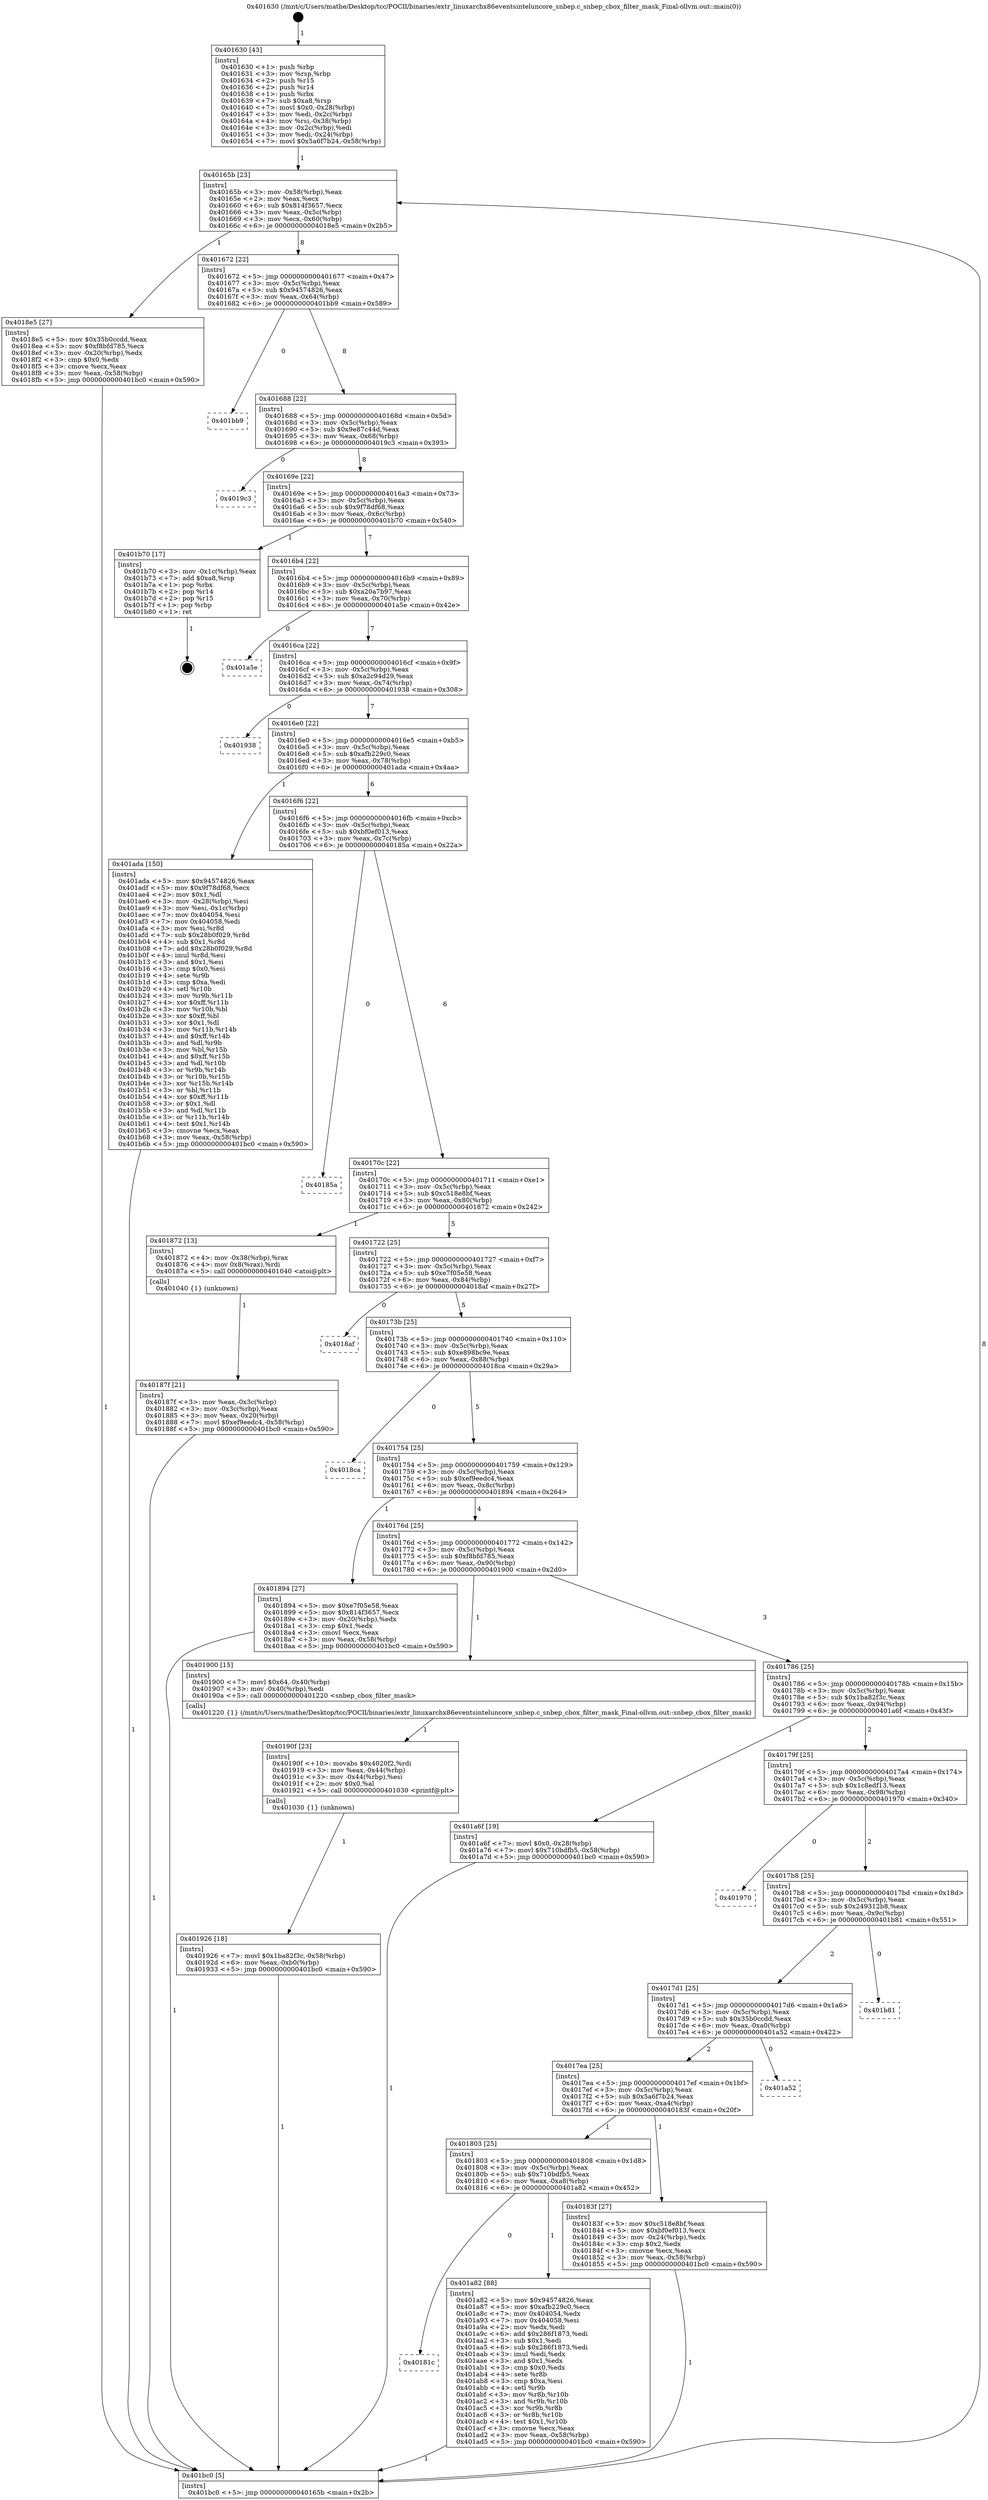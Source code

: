 digraph "0x401630" {
  label = "0x401630 (/mnt/c/Users/mathe/Desktop/tcc/POCII/binaries/extr_linuxarchx86eventsinteluncore_snbep.c_snbep_cbox_filter_mask_Final-ollvm.out::main(0))"
  labelloc = "t"
  node[shape=record]

  Entry [label="",width=0.3,height=0.3,shape=circle,fillcolor=black,style=filled]
  "0x40165b" [label="{
     0x40165b [23]\l
     | [instrs]\l
     &nbsp;&nbsp;0x40165b \<+3\>: mov -0x58(%rbp),%eax\l
     &nbsp;&nbsp;0x40165e \<+2\>: mov %eax,%ecx\l
     &nbsp;&nbsp;0x401660 \<+6\>: sub $0x814f3657,%ecx\l
     &nbsp;&nbsp;0x401666 \<+3\>: mov %eax,-0x5c(%rbp)\l
     &nbsp;&nbsp;0x401669 \<+3\>: mov %ecx,-0x60(%rbp)\l
     &nbsp;&nbsp;0x40166c \<+6\>: je 00000000004018e5 \<main+0x2b5\>\l
  }"]
  "0x4018e5" [label="{
     0x4018e5 [27]\l
     | [instrs]\l
     &nbsp;&nbsp;0x4018e5 \<+5\>: mov $0x35b0ccdd,%eax\l
     &nbsp;&nbsp;0x4018ea \<+5\>: mov $0xf8bfd785,%ecx\l
     &nbsp;&nbsp;0x4018ef \<+3\>: mov -0x20(%rbp),%edx\l
     &nbsp;&nbsp;0x4018f2 \<+3\>: cmp $0x0,%edx\l
     &nbsp;&nbsp;0x4018f5 \<+3\>: cmove %ecx,%eax\l
     &nbsp;&nbsp;0x4018f8 \<+3\>: mov %eax,-0x58(%rbp)\l
     &nbsp;&nbsp;0x4018fb \<+5\>: jmp 0000000000401bc0 \<main+0x590\>\l
  }"]
  "0x401672" [label="{
     0x401672 [22]\l
     | [instrs]\l
     &nbsp;&nbsp;0x401672 \<+5\>: jmp 0000000000401677 \<main+0x47\>\l
     &nbsp;&nbsp;0x401677 \<+3\>: mov -0x5c(%rbp),%eax\l
     &nbsp;&nbsp;0x40167a \<+5\>: sub $0x94574826,%eax\l
     &nbsp;&nbsp;0x40167f \<+3\>: mov %eax,-0x64(%rbp)\l
     &nbsp;&nbsp;0x401682 \<+6\>: je 0000000000401bb9 \<main+0x589\>\l
  }"]
  Exit [label="",width=0.3,height=0.3,shape=circle,fillcolor=black,style=filled,peripheries=2]
  "0x401bb9" [label="{
     0x401bb9\l
  }", style=dashed]
  "0x401688" [label="{
     0x401688 [22]\l
     | [instrs]\l
     &nbsp;&nbsp;0x401688 \<+5\>: jmp 000000000040168d \<main+0x5d\>\l
     &nbsp;&nbsp;0x40168d \<+3\>: mov -0x5c(%rbp),%eax\l
     &nbsp;&nbsp;0x401690 \<+5\>: sub $0x9e87c44d,%eax\l
     &nbsp;&nbsp;0x401695 \<+3\>: mov %eax,-0x68(%rbp)\l
     &nbsp;&nbsp;0x401698 \<+6\>: je 00000000004019c3 \<main+0x393\>\l
  }"]
  "0x40181c" [label="{
     0x40181c\l
  }", style=dashed]
  "0x4019c3" [label="{
     0x4019c3\l
  }", style=dashed]
  "0x40169e" [label="{
     0x40169e [22]\l
     | [instrs]\l
     &nbsp;&nbsp;0x40169e \<+5\>: jmp 00000000004016a3 \<main+0x73\>\l
     &nbsp;&nbsp;0x4016a3 \<+3\>: mov -0x5c(%rbp),%eax\l
     &nbsp;&nbsp;0x4016a6 \<+5\>: sub $0x9f78df68,%eax\l
     &nbsp;&nbsp;0x4016ab \<+3\>: mov %eax,-0x6c(%rbp)\l
     &nbsp;&nbsp;0x4016ae \<+6\>: je 0000000000401b70 \<main+0x540\>\l
  }"]
  "0x401a82" [label="{
     0x401a82 [88]\l
     | [instrs]\l
     &nbsp;&nbsp;0x401a82 \<+5\>: mov $0x94574826,%eax\l
     &nbsp;&nbsp;0x401a87 \<+5\>: mov $0xafb229c0,%ecx\l
     &nbsp;&nbsp;0x401a8c \<+7\>: mov 0x404054,%edx\l
     &nbsp;&nbsp;0x401a93 \<+7\>: mov 0x404058,%esi\l
     &nbsp;&nbsp;0x401a9a \<+2\>: mov %edx,%edi\l
     &nbsp;&nbsp;0x401a9c \<+6\>: add $0x286f1873,%edi\l
     &nbsp;&nbsp;0x401aa2 \<+3\>: sub $0x1,%edi\l
     &nbsp;&nbsp;0x401aa5 \<+6\>: sub $0x286f1873,%edi\l
     &nbsp;&nbsp;0x401aab \<+3\>: imul %edi,%edx\l
     &nbsp;&nbsp;0x401aae \<+3\>: and $0x1,%edx\l
     &nbsp;&nbsp;0x401ab1 \<+3\>: cmp $0x0,%edx\l
     &nbsp;&nbsp;0x401ab4 \<+4\>: sete %r8b\l
     &nbsp;&nbsp;0x401ab8 \<+3\>: cmp $0xa,%esi\l
     &nbsp;&nbsp;0x401abb \<+4\>: setl %r9b\l
     &nbsp;&nbsp;0x401abf \<+3\>: mov %r8b,%r10b\l
     &nbsp;&nbsp;0x401ac2 \<+3\>: and %r9b,%r10b\l
     &nbsp;&nbsp;0x401ac5 \<+3\>: xor %r9b,%r8b\l
     &nbsp;&nbsp;0x401ac8 \<+3\>: or %r8b,%r10b\l
     &nbsp;&nbsp;0x401acb \<+4\>: test $0x1,%r10b\l
     &nbsp;&nbsp;0x401acf \<+3\>: cmovne %ecx,%eax\l
     &nbsp;&nbsp;0x401ad2 \<+3\>: mov %eax,-0x58(%rbp)\l
     &nbsp;&nbsp;0x401ad5 \<+5\>: jmp 0000000000401bc0 \<main+0x590\>\l
  }"]
  "0x401b70" [label="{
     0x401b70 [17]\l
     | [instrs]\l
     &nbsp;&nbsp;0x401b70 \<+3\>: mov -0x1c(%rbp),%eax\l
     &nbsp;&nbsp;0x401b73 \<+7\>: add $0xa8,%rsp\l
     &nbsp;&nbsp;0x401b7a \<+1\>: pop %rbx\l
     &nbsp;&nbsp;0x401b7b \<+2\>: pop %r14\l
     &nbsp;&nbsp;0x401b7d \<+2\>: pop %r15\l
     &nbsp;&nbsp;0x401b7f \<+1\>: pop %rbp\l
     &nbsp;&nbsp;0x401b80 \<+1\>: ret\l
  }"]
  "0x4016b4" [label="{
     0x4016b4 [22]\l
     | [instrs]\l
     &nbsp;&nbsp;0x4016b4 \<+5\>: jmp 00000000004016b9 \<main+0x89\>\l
     &nbsp;&nbsp;0x4016b9 \<+3\>: mov -0x5c(%rbp),%eax\l
     &nbsp;&nbsp;0x4016bc \<+5\>: sub $0xa20a7b97,%eax\l
     &nbsp;&nbsp;0x4016c1 \<+3\>: mov %eax,-0x70(%rbp)\l
     &nbsp;&nbsp;0x4016c4 \<+6\>: je 0000000000401a5e \<main+0x42e\>\l
  }"]
  "0x401926" [label="{
     0x401926 [18]\l
     | [instrs]\l
     &nbsp;&nbsp;0x401926 \<+7\>: movl $0x1ba82f3c,-0x58(%rbp)\l
     &nbsp;&nbsp;0x40192d \<+6\>: mov %eax,-0xb0(%rbp)\l
     &nbsp;&nbsp;0x401933 \<+5\>: jmp 0000000000401bc0 \<main+0x590\>\l
  }"]
  "0x401a5e" [label="{
     0x401a5e\l
  }", style=dashed]
  "0x4016ca" [label="{
     0x4016ca [22]\l
     | [instrs]\l
     &nbsp;&nbsp;0x4016ca \<+5\>: jmp 00000000004016cf \<main+0x9f\>\l
     &nbsp;&nbsp;0x4016cf \<+3\>: mov -0x5c(%rbp),%eax\l
     &nbsp;&nbsp;0x4016d2 \<+5\>: sub $0xa2c94d29,%eax\l
     &nbsp;&nbsp;0x4016d7 \<+3\>: mov %eax,-0x74(%rbp)\l
     &nbsp;&nbsp;0x4016da \<+6\>: je 0000000000401938 \<main+0x308\>\l
  }"]
  "0x40190f" [label="{
     0x40190f [23]\l
     | [instrs]\l
     &nbsp;&nbsp;0x40190f \<+10\>: movabs $0x4020f2,%rdi\l
     &nbsp;&nbsp;0x401919 \<+3\>: mov %eax,-0x44(%rbp)\l
     &nbsp;&nbsp;0x40191c \<+3\>: mov -0x44(%rbp),%esi\l
     &nbsp;&nbsp;0x40191f \<+2\>: mov $0x0,%al\l
     &nbsp;&nbsp;0x401921 \<+5\>: call 0000000000401030 \<printf@plt\>\l
     | [calls]\l
     &nbsp;&nbsp;0x401030 \{1\} (unknown)\l
  }"]
  "0x401938" [label="{
     0x401938\l
  }", style=dashed]
  "0x4016e0" [label="{
     0x4016e0 [22]\l
     | [instrs]\l
     &nbsp;&nbsp;0x4016e0 \<+5\>: jmp 00000000004016e5 \<main+0xb5\>\l
     &nbsp;&nbsp;0x4016e5 \<+3\>: mov -0x5c(%rbp),%eax\l
     &nbsp;&nbsp;0x4016e8 \<+5\>: sub $0xafb229c0,%eax\l
     &nbsp;&nbsp;0x4016ed \<+3\>: mov %eax,-0x78(%rbp)\l
     &nbsp;&nbsp;0x4016f0 \<+6\>: je 0000000000401ada \<main+0x4aa\>\l
  }"]
  "0x40187f" [label="{
     0x40187f [21]\l
     | [instrs]\l
     &nbsp;&nbsp;0x40187f \<+3\>: mov %eax,-0x3c(%rbp)\l
     &nbsp;&nbsp;0x401882 \<+3\>: mov -0x3c(%rbp),%eax\l
     &nbsp;&nbsp;0x401885 \<+3\>: mov %eax,-0x20(%rbp)\l
     &nbsp;&nbsp;0x401888 \<+7\>: movl $0xef9eedc4,-0x58(%rbp)\l
     &nbsp;&nbsp;0x40188f \<+5\>: jmp 0000000000401bc0 \<main+0x590\>\l
  }"]
  "0x401ada" [label="{
     0x401ada [150]\l
     | [instrs]\l
     &nbsp;&nbsp;0x401ada \<+5\>: mov $0x94574826,%eax\l
     &nbsp;&nbsp;0x401adf \<+5\>: mov $0x9f78df68,%ecx\l
     &nbsp;&nbsp;0x401ae4 \<+2\>: mov $0x1,%dl\l
     &nbsp;&nbsp;0x401ae6 \<+3\>: mov -0x28(%rbp),%esi\l
     &nbsp;&nbsp;0x401ae9 \<+3\>: mov %esi,-0x1c(%rbp)\l
     &nbsp;&nbsp;0x401aec \<+7\>: mov 0x404054,%esi\l
     &nbsp;&nbsp;0x401af3 \<+7\>: mov 0x404058,%edi\l
     &nbsp;&nbsp;0x401afa \<+3\>: mov %esi,%r8d\l
     &nbsp;&nbsp;0x401afd \<+7\>: sub $0x28b0f029,%r8d\l
     &nbsp;&nbsp;0x401b04 \<+4\>: sub $0x1,%r8d\l
     &nbsp;&nbsp;0x401b08 \<+7\>: add $0x28b0f029,%r8d\l
     &nbsp;&nbsp;0x401b0f \<+4\>: imul %r8d,%esi\l
     &nbsp;&nbsp;0x401b13 \<+3\>: and $0x1,%esi\l
     &nbsp;&nbsp;0x401b16 \<+3\>: cmp $0x0,%esi\l
     &nbsp;&nbsp;0x401b19 \<+4\>: sete %r9b\l
     &nbsp;&nbsp;0x401b1d \<+3\>: cmp $0xa,%edi\l
     &nbsp;&nbsp;0x401b20 \<+4\>: setl %r10b\l
     &nbsp;&nbsp;0x401b24 \<+3\>: mov %r9b,%r11b\l
     &nbsp;&nbsp;0x401b27 \<+4\>: xor $0xff,%r11b\l
     &nbsp;&nbsp;0x401b2b \<+3\>: mov %r10b,%bl\l
     &nbsp;&nbsp;0x401b2e \<+3\>: xor $0xff,%bl\l
     &nbsp;&nbsp;0x401b31 \<+3\>: xor $0x1,%dl\l
     &nbsp;&nbsp;0x401b34 \<+3\>: mov %r11b,%r14b\l
     &nbsp;&nbsp;0x401b37 \<+4\>: and $0xff,%r14b\l
     &nbsp;&nbsp;0x401b3b \<+3\>: and %dl,%r9b\l
     &nbsp;&nbsp;0x401b3e \<+3\>: mov %bl,%r15b\l
     &nbsp;&nbsp;0x401b41 \<+4\>: and $0xff,%r15b\l
     &nbsp;&nbsp;0x401b45 \<+3\>: and %dl,%r10b\l
     &nbsp;&nbsp;0x401b48 \<+3\>: or %r9b,%r14b\l
     &nbsp;&nbsp;0x401b4b \<+3\>: or %r10b,%r15b\l
     &nbsp;&nbsp;0x401b4e \<+3\>: xor %r15b,%r14b\l
     &nbsp;&nbsp;0x401b51 \<+3\>: or %bl,%r11b\l
     &nbsp;&nbsp;0x401b54 \<+4\>: xor $0xff,%r11b\l
     &nbsp;&nbsp;0x401b58 \<+3\>: or $0x1,%dl\l
     &nbsp;&nbsp;0x401b5b \<+3\>: and %dl,%r11b\l
     &nbsp;&nbsp;0x401b5e \<+3\>: or %r11b,%r14b\l
     &nbsp;&nbsp;0x401b61 \<+4\>: test $0x1,%r14b\l
     &nbsp;&nbsp;0x401b65 \<+3\>: cmovne %ecx,%eax\l
     &nbsp;&nbsp;0x401b68 \<+3\>: mov %eax,-0x58(%rbp)\l
     &nbsp;&nbsp;0x401b6b \<+5\>: jmp 0000000000401bc0 \<main+0x590\>\l
  }"]
  "0x4016f6" [label="{
     0x4016f6 [22]\l
     | [instrs]\l
     &nbsp;&nbsp;0x4016f6 \<+5\>: jmp 00000000004016fb \<main+0xcb\>\l
     &nbsp;&nbsp;0x4016fb \<+3\>: mov -0x5c(%rbp),%eax\l
     &nbsp;&nbsp;0x4016fe \<+5\>: sub $0xbf0ef013,%eax\l
     &nbsp;&nbsp;0x401703 \<+3\>: mov %eax,-0x7c(%rbp)\l
     &nbsp;&nbsp;0x401706 \<+6\>: je 000000000040185a \<main+0x22a\>\l
  }"]
  "0x401630" [label="{
     0x401630 [43]\l
     | [instrs]\l
     &nbsp;&nbsp;0x401630 \<+1\>: push %rbp\l
     &nbsp;&nbsp;0x401631 \<+3\>: mov %rsp,%rbp\l
     &nbsp;&nbsp;0x401634 \<+2\>: push %r15\l
     &nbsp;&nbsp;0x401636 \<+2\>: push %r14\l
     &nbsp;&nbsp;0x401638 \<+1\>: push %rbx\l
     &nbsp;&nbsp;0x401639 \<+7\>: sub $0xa8,%rsp\l
     &nbsp;&nbsp;0x401640 \<+7\>: movl $0x0,-0x28(%rbp)\l
     &nbsp;&nbsp;0x401647 \<+3\>: mov %edi,-0x2c(%rbp)\l
     &nbsp;&nbsp;0x40164a \<+4\>: mov %rsi,-0x38(%rbp)\l
     &nbsp;&nbsp;0x40164e \<+3\>: mov -0x2c(%rbp),%edi\l
     &nbsp;&nbsp;0x401651 \<+3\>: mov %edi,-0x24(%rbp)\l
     &nbsp;&nbsp;0x401654 \<+7\>: movl $0x5a6f7b24,-0x58(%rbp)\l
  }"]
  "0x40185a" [label="{
     0x40185a\l
  }", style=dashed]
  "0x40170c" [label="{
     0x40170c [22]\l
     | [instrs]\l
     &nbsp;&nbsp;0x40170c \<+5\>: jmp 0000000000401711 \<main+0xe1\>\l
     &nbsp;&nbsp;0x401711 \<+3\>: mov -0x5c(%rbp),%eax\l
     &nbsp;&nbsp;0x401714 \<+5\>: sub $0xc518e8bf,%eax\l
     &nbsp;&nbsp;0x401719 \<+3\>: mov %eax,-0x80(%rbp)\l
     &nbsp;&nbsp;0x40171c \<+6\>: je 0000000000401872 \<main+0x242\>\l
  }"]
  "0x401bc0" [label="{
     0x401bc0 [5]\l
     | [instrs]\l
     &nbsp;&nbsp;0x401bc0 \<+5\>: jmp 000000000040165b \<main+0x2b\>\l
  }"]
  "0x401872" [label="{
     0x401872 [13]\l
     | [instrs]\l
     &nbsp;&nbsp;0x401872 \<+4\>: mov -0x38(%rbp),%rax\l
     &nbsp;&nbsp;0x401876 \<+4\>: mov 0x8(%rax),%rdi\l
     &nbsp;&nbsp;0x40187a \<+5\>: call 0000000000401040 \<atoi@plt\>\l
     | [calls]\l
     &nbsp;&nbsp;0x401040 \{1\} (unknown)\l
  }"]
  "0x401722" [label="{
     0x401722 [25]\l
     | [instrs]\l
     &nbsp;&nbsp;0x401722 \<+5\>: jmp 0000000000401727 \<main+0xf7\>\l
     &nbsp;&nbsp;0x401727 \<+3\>: mov -0x5c(%rbp),%eax\l
     &nbsp;&nbsp;0x40172a \<+5\>: sub $0xe7f05e58,%eax\l
     &nbsp;&nbsp;0x40172f \<+6\>: mov %eax,-0x84(%rbp)\l
     &nbsp;&nbsp;0x401735 \<+6\>: je 00000000004018af \<main+0x27f\>\l
  }"]
  "0x401803" [label="{
     0x401803 [25]\l
     | [instrs]\l
     &nbsp;&nbsp;0x401803 \<+5\>: jmp 0000000000401808 \<main+0x1d8\>\l
     &nbsp;&nbsp;0x401808 \<+3\>: mov -0x5c(%rbp),%eax\l
     &nbsp;&nbsp;0x40180b \<+5\>: sub $0x710bdfb5,%eax\l
     &nbsp;&nbsp;0x401810 \<+6\>: mov %eax,-0xa8(%rbp)\l
     &nbsp;&nbsp;0x401816 \<+6\>: je 0000000000401a82 \<main+0x452\>\l
  }"]
  "0x4018af" [label="{
     0x4018af\l
  }", style=dashed]
  "0x40173b" [label="{
     0x40173b [25]\l
     | [instrs]\l
     &nbsp;&nbsp;0x40173b \<+5\>: jmp 0000000000401740 \<main+0x110\>\l
     &nbsp;&nbsp;0x401740 \<+3\>: mov -0x5c(%rbp),%eax\l
     &nbsp;&nbsp;0x401743 \<+5\>: sub $0xe898bc9e,%eax\l
     &nbsp;&nbsp;0x401748 \<+6\>: mov %eax,-0x88(%rbp)\l
     &nbsp;&nbsp;0x40174e \<+6\>: je 00000000004018ca \<main+0x29a\>\l
  }"]
  "0x40183f" [label="{
     0x40183f [27]\l
     | [instrs]\l
     &nbsp;&nbsp;0x40183f \<+5\>: mov $0xc518e8bf,%eax\l
     &nbsp;&nbsp;0x401844 \<+5\>: mov $0xbf0ef013,%ecx\l
     &nbsp;&nbsp;0x401849 \<+3\>: mov -0x24(%rbp),%edx\l
     &nbsp;&nbsp;0x40184c \<+3\>: cmp $0x2,%edx\l
     &nbsp;&nbsp;0x40184f \<+3\>: cmovne %ecx,%eax\l
     &nbsp;&nbsp;0x401852 \<+3\>: mov %eax,-0x58(%rbp)\l
     &nbsp;&nbsp;0x401855 \<+5\>: jmp 0000000000401bc0 \<main+0x590\>\l
  }"]
  "0x4018ca" [label="{
     0x4018ca\l
  }", style=dashed]
  "0x401754" [label="{
     0x401754 [25]\l
     | [instrs]\l
     &nbsp;&nbsp;0x401754 \<+5\>: jmp 0000000000401759 \<main+0x129\>\l
     &nbsp;&nbsp;0x401759 \<+3\>: mov -0x5c(%rbp),%eax\l
     &nbsp;&nbsp;0x40175c \<+5\>: sub $0xef9eedc4,%eax\l
     &nbsp;&nbsp;0x401761 \<+6\>: mov %eax,-0x8c(%rbp)\l
     &nbsp;&nbsp;0x401767 \<+6\>: je 0000000000401894 \<main+0x264\>\l
  }"]
  "0x4017ea" [label="{
     0x4017ea [25]\l
     | [instrs]\l
     &nbsp;&nbsp;0x4017ea \<+5\>: jmp 00000000004017ef \<main+0x1bf\>\l
     &nbsp;&nbsp;0x4017ef \<+3\>: mov -0x5c(%rbp),%eax\l
     &nbsp;&nbsp;0x4017f2 \<+5\>: sub $0x5a6f7b24,%eax\l
     &nbsp;&nbsp;0x4017f7 \<+6\>: mov %eax,-0xa4(%rbp)\l
     &nbsp;&nbsp;0x4017fd \<+6\>: je 000000000040183f \<main+0x20f\>\l
  }"]
  "0x401894" [label="{
     0x401894 [27]\l
     | [instrs]\l
     &nbsp;&nbsp;0x401894 \<+5\>: mov $0xe7f05e58,%eax\l
     &nbsp;&nbsp;0x401899 \<+5\>: mov $0x814f3657,%ecx\l
     &nbsp;&nbsp;0x40189e \<+3\>: mov -0x20(%rbp),%edx\l
     &nbsp;&nbsp;0x4018a1 \<+3\>: cmp $0x1,%edx\l
     &nbsp;&nbsp;0x4018a4 \<+3\>: cmovl %ecx,%eax\l
     &nbsp;&nbsp;0x4018a7 \<+3\>: mov %eax,-0x58(%rbp)\l
     &nbsp;&nbsp;0x4018aa \<+5\>: jmp 0000000000401bc0 \<main+0x590\>\l
  }"]
  "0x40176d" [label="{
     0x40176d [25]\l
     | [instrs]\l
     &nbsp;&nbsp;0x40176d \<+5\>: jmp 0000000000401772 \<main+0x142\>\l
     &nbsp;&nbsp;0x401772 \<+3\>: mov -0x5c(%rbp),%eax\l
     &nbsp;&nbsp;0x401775 \<+5\>: sub $0xf8bfd785,%eax\l
     &nbsp;&nbsp;0x40177a \<+6\>: mov %eax,-0x90(%rbp)\l
     &nbsp;&nbsp;0x401780 \<+6\>: je 0000000000401900 \<main+0x2d0\>\l
  }"]
  "0x401a52" [label="{
     0x401a52\l
  }", style=dashed]
  "0x401900" [label="{
     0x401900 [15]\l
     | [instrs]\l
     &nbsp;&nbsp;0x401900 \<+7\>: movl $0x64,-0x40(%rbp)\l
     &nbsp;&nbsp;0x401907 \<+3\>: mov -0x40(%rbp),%edi\l
     &nbsp;&nbsp;0x40190a \<+5\>: call 0000000000401220 \<snbep_cbox_filter_mask\>\l
     | [calls]\l
     &nbsp;&nbsp;0x401220 \{1\} (/mnt/c/Users/mathe/Desktop/tcc/POCII/binaries/extr_linuxarchx86eventsinteluncore_snbep.c_snbep_cbox_filter_mask_Final-ollvm.out::snbep_cbox_filter_mask)\l
  }"]
  "0x401786" [label="{
     0x401786 [25]\l
     | [instrs]\l
     &nbsp;&nbsp;0x401786 \<+5\>: jmp 000000000040178b \<main+0x15b\>\l
     &nbsp;&nbsp;0x40178b \<+3\>: mov -0x5c(%rbp),%eax\l
     &nbsp;&nbsp;0x40178e \<+5\>: sub $0x1ba82f3c,%eax\l
     &nbsp;&nbsp;0x401793 \<+6\>: mov %eax,-0x94(%rbp)\l
     &nbsp;&nbsp;0x401799 \<+6\>: je 0000000000401a6f \<main+0x43f\>\l
  }"]
  "0x4017d1" [label="{
     0x4017d1 [25]\l
     | [instrs]\l
     &nbsp;&nbsp;0x4017d1 \<+5\>: jmp 00000000004017d6 \<main+0x1a6\>\l
     &nbsp;&nbsp;0x4017d6 \<+3\>: mov -0x5c(%rbp),%eax\l
     &nbsp;&nbsp;0x4017d9 \<+5\>: sub $0x35b0ccdd,%eax\l
     &nbsp;&nbsp;0x4017de \<+6\>: mov %eax,-0xa0(%rbp)\l
     &nbsp;&nbsp;0x4017e4 \<+6\>: je 0000000000401a52 \<main+0x422\>\l
  }"]
  "0x401a6f" [label="{
     0x401a6f [19]\l
     | [instrs]\l
     &nbsp;&nbsp;0x401a6f \<+7\>: movl $0x0,-0x28(%rbp)\l
     &nbsp;&nbsp;0x401a76 \<+7\>: movl $0x710bdfb5,-0x58(%rbp)\l
     &nbsp;&nbsp;0x401a7d \<+5\>: jmp 0000000000401bc0 \<main+0x590\>\l
  }"]
  "0x40179f" [label="{
     0x40179f [25]\l
     | [instrs]\l
     &nbsp;&nbsp;0x40179f \<+5\>: jmp 00000000004017a4 \<main+0x174\>\l
     &nbsp;&nbsp;0x4017a4 \<+3\>: mov -0x5c(%rbp),%eax\l
     &nbsp;&nbsp;0x4017a7 \<+5\>: sub $0x1c8edf13,%eax\l
     &nbsp;&nbsp;0x4017ac \<+6\>: mov %eax,-0x98(%rbp)\l
     &nbsp;&nbsp;0x4017b2 \<+6\>: je 0000000000401970 \<main+0x340\>\l
  }"]
  "0x401b81" [label="{
     0x401b81\l
  }", style=dashed]
  "0x401970" [label="{
     0x401970\l
  }", style=dashed]
  "0x4017b8" [label="{
     0x4017b8 [25]\l
     | [instrs]\l
     &nbsp;&nbsp;0x4017b8 \<+5\>: jmp 00000000004017bd \<main+0x18d\>\l
     &nbsp;&nbsp;0x4017bd \<+3\>: mov -0x5c(%rbp),%eax\l
     &nbsp;&nbsp;0x4017c0 \<+5\>: sub $0x249312b8,%eax\l
     &nbsp;&nbsp;0x4017c5 \<+6\>: mov %eax,-0x9c(%rbp)\l
     &nbsp;&nbsp;0x4017cb \<+6\>: je 0000000000401b81 \<main+0x551\>\l
  }"]
  Entry -> "0x401630" [label=" 1"]
  "0x40165b" -> "0x4018e5" [label=" 1"]
  "0x40165b" -> "0x401672" [label=" 8"]
  "0x401b70" -> Exit [label=" 1"]
  "0x401672" -> "0x401bb9" [label=" 0"]
  "0x401672" -> "0x401688" [label=" 8"]
  "0x401ada" -> "0x401bc0" [label=" 1"]
  "0x401688" -> "0x4019c3" [label=" 0"]
  "0x401688" -> "0x40169e" [label=" 8"]
  "0x401a82" -> "0x401bc0" [label=" 1"]
  "0x40169e" -> "0x401b70" [label=" 1"]
  "0x40169e" -> "0x4016b4" [label=" 7"]
  "0x401803" -> "0x40181c" [label=" 0"]
  "0x4016b4" -> "0x401a5e" [label=" 0"]
  "0x4016b4" -> "0x4016ca" [label=" 7"]
  "0x401803" -> "0x401a82" [label=" 1"]
  "0x4016ca" -> "0x401938" [label=" 0"]
  "0x4016ca" -> "0x4016e0" [label=" 7"]
  "0x401a6f" -> "0x401bc0" [label=" 1"]
  "0x4016e0" -> "0x401ada" [label=" 1"]
  "0x4016e0" -> "0x4016f6" [label=" 6"]
  "0x401926" -> "0x401bc0" [label=" 1"]
  "0x4016f6" -> "0x40185a" [label=" 0"]
  "0x4016f6" -> "0x40170c" [label=" 6"]
  "0x40190f" -> "0x401926" [label=" 1"]
  "0x40170c" -> "0x401872" [label=" 1"]
  "0x40170c" -> "0x401722" [label=" 5"]
  "0x401900" -> "0x40190f" [label=" 1"]
  "0x401722" -> "0x4018af" [label=" 0"]
  "0x401722" -> "0x40173b" [label=" 5"]
  "0x4018e5" -> "0x401bc0" [label=" 1"]
  "0x40173b" -> "0x4018ca" [label=" 0"]
  "0x40173b" -> "0x401754" [label=" 5"]
  "0x401894" -> "0x401bc0" [label=" 1"]
  "0x401754" -> "0x401894" [label=" 1"]
  "0x401754" -> "0x40176d" [label=" 4"]
  "0x401872" -> "0x40187f" [label=" 1"]
  "0x40176d" -> "0x401900" [label=" 1"]
  "0x40176d" -> "0x401786" [label=" 3"]
  "0x401bc0" -> "0x40165b" [label=" 8"]
  "0x401786" -> "0x401a6f" [label=" 1"]
  "0x401786" -> "0x40179f" [label=" 2"]
  "0x40183f" -> "0x401bc0" [label=" 1"]
  "0x40179f" -> "0x401970" [label=" 0"]
  "0x40179f" -> "0x4017b8" [label=" 2"]
  "0x4017ea" -> "0x401803" [label=" 1"]
  "0x4017b8" -> "0x401b81" [label=" 0"]
  "0x4017b8" -> "0x4017d1" [label=" 2"]
  "0x401630" -> "0x40165b" [label=" 1"]
  "0x4017d1" -> "0x401a52" [label=" 0"]
  "0x4017d1" -> "0x4017ea" [label=" 2"]
  "0x40187f" -> "0x401bc0" [label=" 1"]
  "0x4017ea" -> "0x40183f" [label=" 1"]
}
